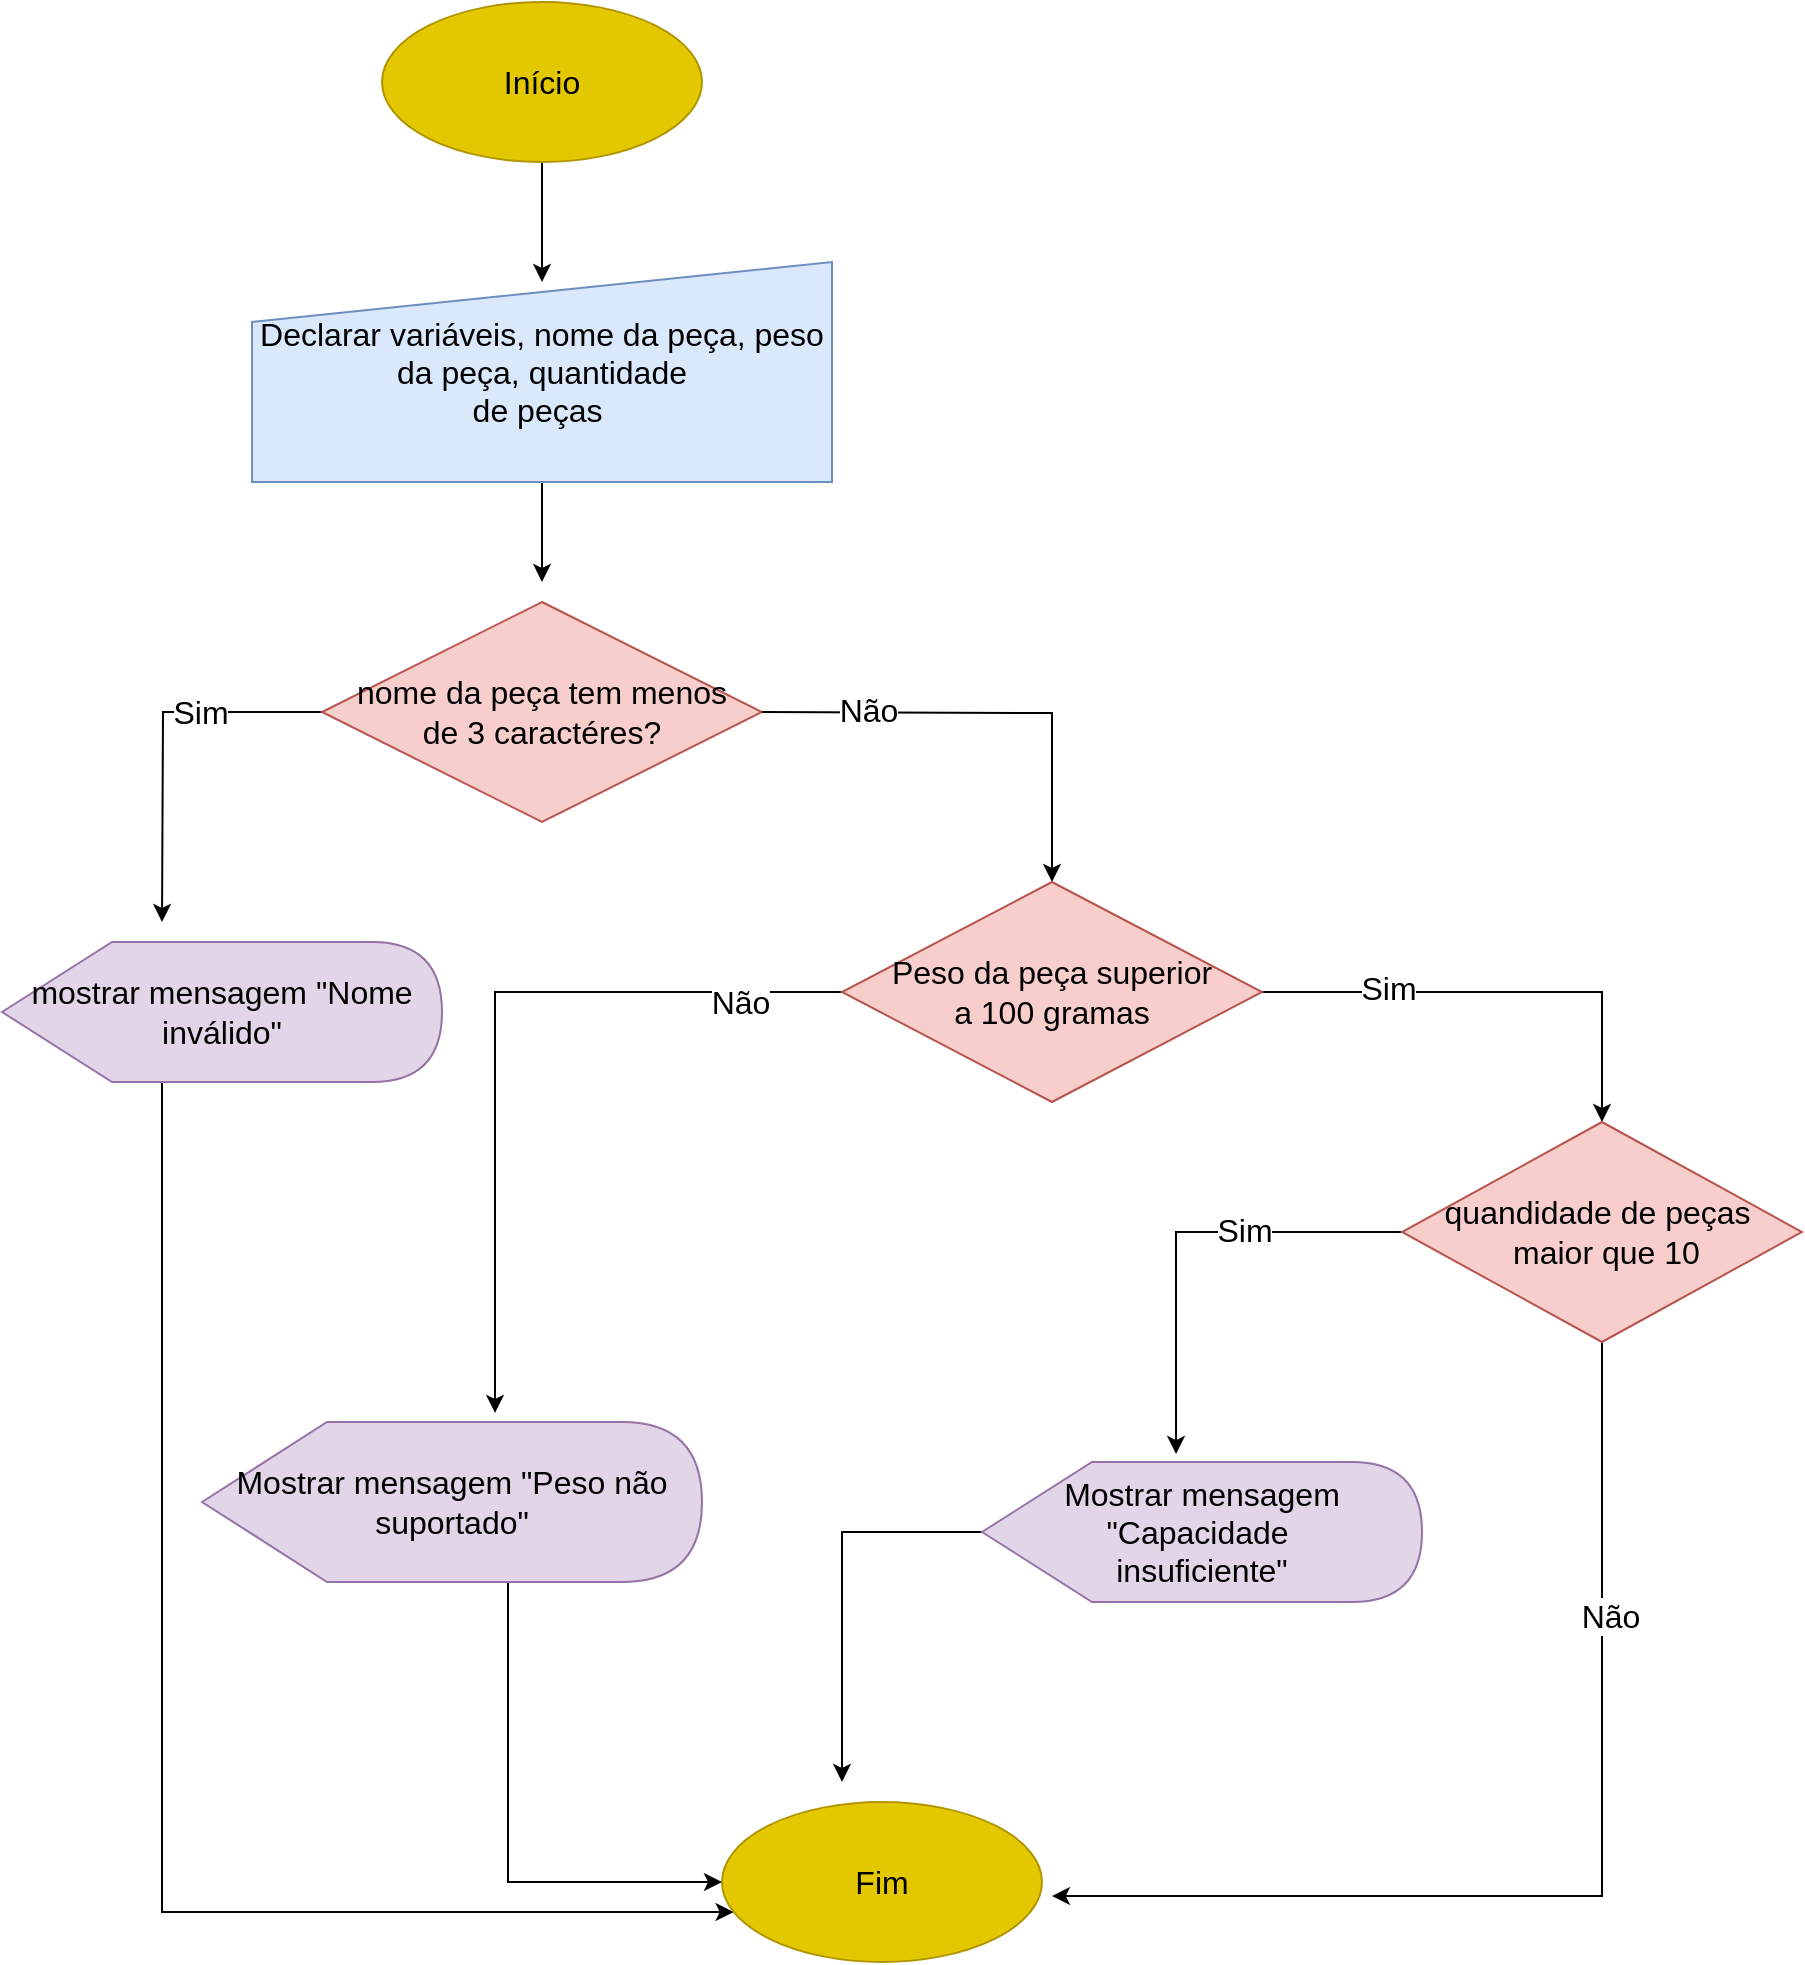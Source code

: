 <mxfile version="15.1.3" type="device"><diagram id="Qi-UAWDK8d1lrJvfBtvd" name="Página-1"><mxGraphModel dx="1422" dy="832" grid="0" gridSize="10" guides="1" tooltips="1" connect="1" arrows="1" fold="1" page="1" pageScale="1" pageWidth="3300" pageHeight="4681" math="0" shadow="0"><root><mxCell id="0"/><mxCell id="1" parent="0"/><mxCell id="32DFmAspwgVlS2TbOJZ6-15" value="" style="edgeStyle=orthogonalEdgeStyle;rounded=0;orthogonalLoop=1;jettySize=auto;html=1;fontSize=16;" edge="1" parent="1" source="32DFmAspwgVlS2TbOJZ6-1"><mxGeometry relative="1" as="geometry"><mxPoint x="510" y="180" as="targetPoint"/></mxGeometry></mxCell><mxCell id="32DFmAspwgVlS2TbOJZ6-1" value="Início" style="ellipse;whiteSpace=wrap;html=1;fontSize=16;fillColor=#e3c800;strokeColor=#B09500;fontColor=#000000;" vertex="1" parent="1"><mxGeometry x="430" y="40" width="160" height="80" as="geometry"/></mxCell><mxCell id="32DFmAspwgVlS2TbOJZ6-37" style="edgeStyle=orthogonalEdgeStyle;rounded=0;orthogonalLoop=1;jettySize=auto;html=1;fontSize=16;" edge="1" parent="1" source="32DFmAspwgVlS2TbOJZ6-2"><mxGeometry relative="1" as="geometry"><mxPoint x="510" y="330" as="targetPoint"/></mxGeometry></mxCell><mxCell id="32DFmAspwgVlS2TbOJZ6-2" value="Declarar variáveis, nome da peça, peso da peça, quantidade&lt;br style=&quot;font-size: 16px;&quot;&gt;de peças&amp;nbsp;" style="shape=manualInput;whiteSpace=wrap;html=1;fontSize=16;fillColor=#dae8fc;strokeColor=#6c8ebf;" vertex="1" parent="1"><mxGeometry x="365" y="170" width="290" height="110" as="geometry"/></mxCell><mxCell id="32DFmAspwgVlS2TbOJZ6-35" style="edgeStyle=orthogonalEdgeStyle;rounded=0;orthogonalLoop=1;jettySize=auto;html=1;fontSize=16;" edge="1" parent="1" source="32DFmAspwgVlS2TbOJZ6-5"><mxGeometry relative="1" as="geometry"><mxPoint x="320" y="500" as="targetPoint"/></mxGeometry></mxCell><mxCell id="32DFmAspwgVlS2TbOJZ6-36" value="Sim" style="edgeLabel;html=1;align=center;verticalAlign=middle;resizable=0;points=[];fontSize=16;" vertex="1" connectable="0" parent="32DFmAspwgVlS2TbOJZ6-35"><mxGeometry x="-0.341" relative="1" as="geometry"><mxPoint as="offset"/></mxGeometry></mxCell><mxCell id="32DFmAspwgVlS2TbOJZ6-5" value="nome da peça tem menos&lt;br style=&quot;font-size: 16px;&quot;&gt;de 3 caractéres?" style="rhombus;whiteSpace=wrap;html=1;fontSize=16;fillColor=#f8cecc;strokeColor=#b85450;" vertex="1" parent="1"><mxGeometry x="400" y="340" width="220" height="110" as="geometry"/></mxCell><mxCell id="32DFmAspwgVlS2TbOJZ6-41" style="edgeStyle=orthogonalEdgeStyle;rounded=0;orthogonalLoop=1;jettySize=auto;html=1;fontSize=16;" edge="1" parent="1" source="32DFmAspwgVlS2TbOJZ6-6" target="32DFmAspwgVlS2TbOJZ6-14"><mxGeometry relative="1" as="geometry"><Array as="points"><mxPoint x="320" y="995"/></Array></mxGeometry></mxCell><mxCell id="32DFmAspwgVlS2TbOJZ6-6" value="mostrar mensagem &quot;Nome inválido&quot;" style="shape=display;whiteSpace=wrap;html=1;fontSize=16;fillColor=#e1d5e7;strokeColor=#9673a6;" vertex="1" parent="1"><mxGeometry x="240" y="510" width="220" height="70" as="geometry"/></mxCell><mxCell id="32DFmAspwgVlS2TbOJZ6-16" style="edgeStyle=orthogonalEdgeStyle;rounded=0;orthogonalLoop=1;jettySize=auto;html=1;exitX=1;exitY=0.5;exitDx=0;exitDy=0;entryX=0.5;entryY=0;entryDx=0;entryDy=0;fontSize=16;" edge="1" parent="1" target="32DFmAspwgVlS2TbOJZ6-9"><mxGeometry relative="1" as="geometry"><mxPoint x="620" y="395" as="sourcePoint"/></mxGeometry></mxCell><mxCell id="32DFmAspwgVlS2TbOJZ6-18" value="Não" style="edgeLabel;html=1;align=center;verticalAlign=middle;resizable=0;points=[];fontSize=16;" vertex="1" connectable="0" parent="32DFmAspwgVlS2TbOJZ6-16"><mxGeometry x="-0.538" y="1" relative="1" as="geometry"><mxPoint as="offset"/></mxGeometry></mxCell><mxCell id="32DFmAspwgVlS2TbOJZ6-19" style="edgeStyle=orthogonalEdgeStyle;rounded=0;orthogonalLoop=1;jettySize=auto;html=1;exitX=1;exitY=0.5;exitDx=0;exitDy=0;entryX=0.5;entryY=0;entryDx=0;entryDy=0;fontSize=16;" edge="1" parent="1" source="32DFmAspwgVlS2TbOJZ6-9" target="32DFmAspwgVlS2TbOJZ6-12"><mxGeometry relative="1" as="geometry"><Array as="points"><mxPoint x="1040" y="535"/></Array></mxGeometry></mxCell><mxCell id="32DFmAspwgVlS2TbOJZ6-27" value="Sim" style="edgeLabel;html=1;align=center;verticalAlign=middle;resizable=0;points=[];fontSize=16;" vertex="1" connectable="0" parent="32DFmAspwgVlS2TbOJZ6-19"><mxGeometry x="-0.464" y="2" relative="1" as="geometry"><mxPoint as="offset"/></mxGeometry></mxCell><mxCell id="32DFmAspwgVlS2TbOJZ6-28" style="edgeStyle=orthogonalEdgeStyle;rounded=0;orthogonalLoop=1;jettySize=auto;html=1;fontSize=16;entryX=0.586;entryY=-0.057;entryDx=0;entryDy=0;entryPerimeter=0;" edge="1" parent="1" source="32DFmAspwgVlS2TbOJZ6-9" target="32DFmAspwgVlS2TbOJZ6-38"><mxGeometry relative="1" as="geometry"/></mxCell><mxCell id="32DFmAspwgVlS2TbOJZ6-29" value="Não" style="edgeLabel;html=1;align=center;verticalAlign=middle;resizable=0;points=[];fontSize=16;" vertex="1" connectable="0" parent="32DFmAspwgVlS2TbOJZ6-28"><mxGeometry x="-0.761" y="5" relative="1" as="geometry"><mxPoint x="-5" as="offset"/></mxGeometry></mxCell><mxCell id="32DFmAspwgVlS2TbOJZ6-9" value="Peso da peça superior&lt;br style=&quot;font-size: 16px;&quot;&gt;a 100 gramas" style="rhombus;whiteSpace=wrap;html=1;fontSize=16;fillColor=#f8cecc;strokeColor=#b85450;" vertex="1" parent="1"><mxGeometry x="660" y="480" width="210" height="110" as="geometry"/></mxCell><mxCell id="32DFmAspwgVlS2TbOJZ6-21" style="edgeStyle=orthogonalEdgeStyle;rounded=0;orthogonalLoop=1;jettySize=auto;html=1;exitX=0;exitY=0.5;exitDx=0;exitDy=0;entryX=0.441;entryY=-0.057;entryDx=0;entryDy=0;entryPerimeter=0;fontSize=16;" edge="1" parent="1" source="32DFmAspwgVlS2TbOJZ6-12" target="32DFmAspwgVlS2TbOJZ6-13"><mxGeometry relative="1" as="geometry"/></mxCell><mxCell id="32DFmAspwgVlS2TbOJZ6-22" value="Sim" style="edgeLabel;html=1;align=center;verticalAlign=middle;resizable=0;points=[];fontSize=16;" vertex="1" connectable="0" parent="32DFmAspwgVlS2TbOJZ6-21"><mxGeometry x="-0.295" y="-1" relative="1" as="geometry"><mxPoint as="offset"/></mxGeometry></mxCell><mxCell id="32DFmAspwgVlS2TbOJZ6-30" style="edgeStyle=orthogonalEdgeStyle;rounded=0;orthogonalLoop=1;jettySize=auto;html=1;fontSize=16;entryX=1.031;entryY=0.588;entryDx=0;entryDy=0;entryPerimeter=0;" edge="1" parent="1" source="32DFmAspwgVlS2TbOJZ6-12" target="32DFmAspwgVlS2TbOJZ6-14"><mxGeometry relative="1" as="geometry"><mxPoint x="1120" y="950" as="targetPoint"/><Array as="points"><mxPoint x="1040" y="987"/></Array></mxGeometry></mxCell><mxCell id="32DFmAspwgVlS2TbOJZ6-33" value="Não" style="edgeLabel;html=1;align=center;verticalAlign=middle;resizable=0;points=[];fontSize=16;" vertex="1" connectable="0" parent="32DFmAspwgVlS2TbOJZ6-30"><mxGeometry x="-0.506" y="4" relative="1" as="geometry"><mxPoint as="offset"/></mxGeometry></mxCell><mxCell id="32DFmAspwgVlS2TbOJZ6-12" value="quandidade de peças&amp;nbsp;&lt;br style=&quot;font-size: 16px;&quot;&gt;&amp;nbsp;maior que 10" style="rhombus;whiteSpace=wrap;html=1;fontSize=16;fillColor=#f8cecc;strokeColor=#b85450;" vertex="1" parent="1"><mxGeometry x="940" y="600" width="200" height="110" as="geometry"/></mxCell><mxCell id="32DFmAspwgVlS2TbOJZ6-40" style="edgeStyle=orthogonalEdgeStyle;rounded=0;orthogonalLoop=1;jettySize=auto;html=1;fontSize=16;" edge="1" parent="1" source="32DFmAspwgVlS2TbOJZ6-13"><mxGeometry relative="1" as="geometry"><mxPoint x="660" y="930" as="targetPoint"/><Array as="points"><mxPoint x="660" y="805"/></Array></mxGeometry></mxCell><mxCell id="32DFmAspwgVlS2TbOJZ6-13" value="Mostrar mensagem &quot;Capacidade&amp;nbsp;&lt;br style=&quot;font-size: 16px;&quot;&gt;insuficiente&quot;" style="shape=display;whiteSpace=wrap;html=1;fontSize=16;fillColor=#e1d5e7;strokeColor=#9673a6;" vertex="1" parent="1"><mxGeometry x="730" y="770" width="220" height="70" as="geometry"/></mxCell><mxCell id="32DFmAspwgVlS2TbOJZ6-14" value="Fim" style="ellipse;whiteSpace=wrap;html=1;fontSize=16;fillColor=#e3c800;strokeColor=#B09500;fontColor=#000000;" vertex="1" parent="1"><mxGeometry x="600" y="940" width="160" height="80" as="geometry"/></mxCell><mxCell id="32DFmAspwgVlS2TbOJZ6-39" style="edgeStyle=orthogonalEdgeStyle;rounded=0;orthogonalLoop=1;jettySize=auto;html=1;entryX=0;entryY=0.5;entryDx=0;entryDy=0;fontSize=16;" edge="1" parent="1" source="32DFmAspwgVlS2TbOJZ6-38" target="32DFmAspwgVlS2TbOJZ6-14"><mxGeometry relative="1" as="geometry"><Array as="points"><mxPoint x="493" y="980"/></Array></mxGeometry></mxCell><mxCell id="32DFmAspwgVlS2TbOJZ6-38" value="Mostrar mensagem &quot;Peso não&lt;br&gt;suportado&quot;" style="shape=display;whiteSpace=wrap;html=1;fontSize=16;fillColor=#e1d5e7;strokeColor=#9673a6;" vertex="1" parent="1"><mxGeometry x="340" y="750" width="250" height="80" as="geometry"/></mxCell></root></mxGraphModel></diagram></mxfile>